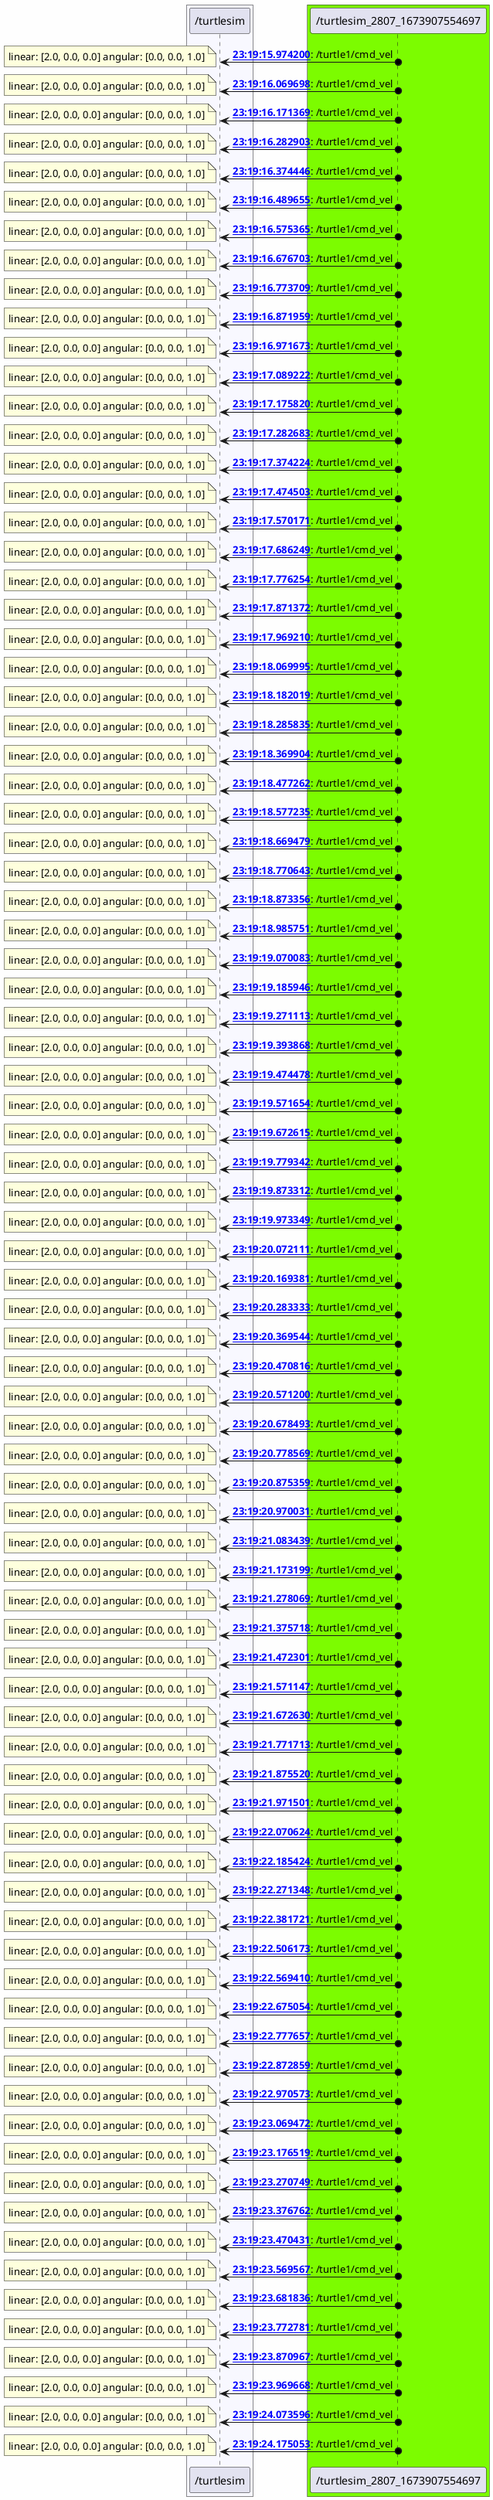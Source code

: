 @startuml

skinparam backgroundColor #FEFEFE

box #GhostWhite
    participant "/turtlesim" as _turtlesim [[../nodes/_turtlesim.html]]
end box
box #LawnGreen
    participant "/turtlesim_2807_1673907554697" as _turtlesim_2807_1673907554697 [[../nodes/_turtlesim_2807_1673907554697.html]]
end box

_turtlesim_2807_1673907554697 o-> _turtlesim : **[[../msgs/0000792_msg.html {message data} 23:19:15.974200]]**: /turtle1/cmd_vel
note left
linear: [2.0, 0.0, 0.0] angular: [0.0, 0.0, 1.0]
end note
_turtlesim_2807_1673907554697 o-> _turtlesim : **[[../msgs/0000806_msg.html {message data} 23:19:16.069698]]**: /turtle1/cmd_vel
note left
linear: [2.0, 0.0, 0.0] angular: [0.0, 0.0, 1.0]
end note
_turtlesim_2807_1673907554697 o-> _turtlesim : **[[../msgs/0000823_msg.html {message data} 23:19:16.171369]]**: /turtle1/cmd_vel
note left
linear: [2.0, 0.0, 0.0] angular: [0.0, 0.0, 1.0]
end note
_turtlesim_2807_1673907554697 o-> _turtlesim : **[[../msgs/0000842_msg.html {message data} 23:19:16.282903]]**: /turtle1/cmd_vel
note left
linear: [2.0, 0.0, 0.0] angular: [0.0, 0.0, 1.0]
end note
_turtlesim_2807_1673907554697 o-> _turtlesim : **[[../msgs/0000853_msg.html {message data} 23:19:16.374446]]**: /turtle1/cmd_vel
note left
linear: [2.0, 0.0, 0.0] angular: [0.0, 0.0, 1.0]
end note
_turtlesim_2807_1673907554697 o-> _turtlesim : **[[../msgs/0000868_msg.html {message data} 23:19:16.489655]]**: /turtle1/cmd_vel
note left
linear: [2.0, 0.0, 0.0] angular: [0.0, 0.0, 1.0]
end note
_turtlesim_2807_1673907554697 o-> _turtlesim : **[[../msgs/0000886_msg.html {message data} 23:19:16.575365]]**: /turtle1/cmd_vel
note left
linear: [2.0, 0.0, 0.0] angular: [0.0, 0.0, 1.0]
end note
_turtlesim_2807_1673907554697 o-> _turtlesim : **[[../msgs/0000896_msg.html {message data} 23:19:16.676703]]**: /turtle1/cmd_vel
note left
linear: [2.0, 0.0, 0.0] angular: [0.0, 0.0, 1.0]
end note
_turtlesim_2807_1673907554697 o-> _turtlesim : **[[../msgs/0000912_msg.html {message data} 23:19:16.773709]]**: /turtle1/cmd_vel
note left
linear: [2.0, 0.0, 0.0] angular: [0.0, 0.0, 1.0]
end note
_turtlesim_2807_1673907554697 o-> _turtlesim : **[[../msgs/0000929_msg.html {message data} 23:19:16.871959]]**: /turtle1/cmd_vel
note left
linear: [2.0, 0.0, 0.0] angular: [0.0, 0.0, 1.0]
end note
_turtlesim_2807_1673907554697 o-> _turtlesim : **[[../msgs/0000945_msg.html {message data} 23:19:16.971673]]**: /turtle1/cmd_vel
note left
linear: [2.0, 0.0, 0.0] angular: [0.0, 0.0, 1.0]
end note
_turtlesim_2807_1673907554697 o-> _turtlesim : **[[../msgs/0000963_msg.html {message data} 23:19:17.089222]]**: /turtle1/cmd_vel
note left
linear: [2.0, 0.0, 0.0] angular: [0.0, 0.0, 1.0]
end note
_turtlesim_2807_1673907554697 o-> _turtlesim : **[[../msgs/0000978_msg.html {message data} 23:19:17.175820]]**: /turtle1/cmd_vel
note left
linear: [2.0, 0.0, 0.0] angular: [0.0, 0.0, 1.0]
end note
_turtlesim_2807_1673907554697 o-> _turtlesim : **[[../msgs/0000992_msg.html {message data} 23:19:17.282683]]**: /turtle1/cmd_vel
note left
linear: [2.0, 0.0, 0.0] angular: [0.0, 0.0, 1.0]
end note
_turtlesim_2807_1673907554697 o-> _turtlesim : **[[../msgs/0001009_msg.html {message data} 23:19:17.374224]]**: /turtle1/cmd_vel
note left
linear: [2.0, 0.0, 0.0] angular: [0.0, 0.0, 1.0]
end note
_turtlesim_2807_1673907554697 o-> _turtlesim : **[[../msgs/0001026_msg.html {message data} 23:19:17.474503]]**: /turtle1/cmd_vel
note left
linear: [2.0, 0.0, 0.0] angular: [0.0, 0.0, 1.0]
end note
_turtlesim_2807_1673907554697 o-> _turtlesim : **[[../msgs/0001039_msg.html {message data} 23:19:17.570171]]**: /turtle1/cmd_vel
note left
linear: [2.0, 0.0, 0.0] angular: [0.0, 0.0, 1.0]
end note
_turtlesim_2807_1673907554697 o-> _turtlesim : **[[../msgs/0001057_msg.html {message data} 23:19:17.686249]]**: /turtle1/cmd_vel
note left
linear: [2.0, 0.0, 0.0] angular: [0.0, 0.0, 1.0]
end note
_turtlesim_2807_1673907554697 o-> _turtlesim : **[[../msgs/0001071_msg.html {message data} 23:19:17.776254]]**: /turtle1/cmd_vel
note left
linear: [2.0, 0.0, 0.0] angular: [0.0, 0.0, 1.0]
end note
_turtlesim_2807_1673907554697 o-> _turtlesim : **[[../msgs/0001086_msg.html {message data} 23:19:17.871372]]**: /turtle1/cmd_vel
note left
linear: [2.0, 0.0, 0.0] angular: [0.0, 0.0, 1.0]
end note
_turtlesim_2807_1673907554697 o-> _turtlesim : **[[../msgs/0001101_msg.html {message data} 23:19:17.969210]]**: /turtle1/cmd_vel
note left
linear: [2.0, 0.0, 0.0] angular: [0.0, 0.0, 1.0]
end note
_turtlesim_2807_1673907554697 o-> _turtlesim : **[[../msgs/0001118_msg.html {message data} 23:19:18.069995]]**: /turtle1/cmd_vel
note left
linear: [2.0, 0.0, 0.0] angular: [0.0, 0.0, 1.0]
end note
_turtlesim_2807_1673907554697 o-> _turtlesim : **[[../msgs/0001132_msg.html {message data} 23:19:18.182019]]**: /turtle1/cmd_vel
note left
linear: [2.0, 0.0, 0.0] angular: [0.0, 0.0, 1.0]
end note
_turtlesim_2807_1673907554697 o-> _turtlesim : **[[../msgs/0001151_msg.html {message data} 23:19:18.285835]]**: /turtle1/cmd_vel
note left
linear: [2.0, 0.0, 0.0] angular: [0.0, 0.0, 1.0]
end note
_turtlesim_2807_1673907554697 o-> _turtlesim : **[[../msgs/0001166_msg.html {message data} 23:19:18.369904]]**: /turtle1/cmd_vel
note left
linear: [2.0, 0.0, 0.0] angular: [0.0, 0.0, 1.0]
end note
_turtlesim_2807_1673907554697 o-> _turtlesim : **[[../msgs/0001182_msg.html {message data} 23:19:18.477262]]**: /turtle1/cmd_vel
note left
linear: [2.0, 0.0, 0.0] angular: [0.0, 0.0, 1.0]
end note
_turtlesim_2807_1673907554697 o-> _turtlesim : **[[../msgs/0001195_msg.html {message data} 23:19:18.577235]]**: /turtle1/cmd_vel
note left
linear: [2.0, 0.0, 0.0] angular: [0.0, 0.0, 1.0]
end note
_turtlesim_2807_1673907554697 o-> _turtlesim : **[[../msgs/0001212_msg.html {message data} 23:19:18.669479]]**: /turtle1/cmd_vel
note left
linear: [2.0, 0.0, 0.0] angular: [0.0, 0.0, 1.0]
end note
_turtlesim_2807_1673907554697 o-> _turtlesim : **[[../msgs/0001228_msg.html {message data} 23:19:18.770643]]**: /turtle1/cmd_vel
note left
linear: [2.0, 0.0, 0.0] angular: [0.0, 0.0, 1.0]
end note
_turtlesim_2807_1673907554697 o-> _turtlesim : **[[../msgs/0001243_msg.html {message data} 23:19:18.873356]]**: /turtle1/cmd_vel
note left
linear: [2.0, 0.0, 0.0] angular: [0.0, 0.0, 1.0]
end note
_turtlesim_2807_1673907554697 o-> _turtlesim : **[[../msgs/0001257_msg.html {message data} 23:19:18.985751]]**: /turtle1/cmd_vel
note left
linear: [2.0, 0.0, 0.0] angular: [0.0, 0.0, 1.0]
end note
_turtlesim_2807_1673907554697 o-> _turtlesim : **[[../msgs/0001276_msg.html {message data} 23:19:19.070083]]**: /turtle1/cmd_vel
note left
linear: [2.0, 0.0, 0.0] angular: [0.0, 0.0, 1.0]
end note
_turtlesim_2807_1673907554697 o-> _turtlesim : **[[../msgs/0001290_msg.html {message data} 23:19:19.185946]]**: /turtle1/cmd_vel
note left
linear: [2.0, 0.0, 0.0] angular: [0.0, 0.0, 1.0]
end note
_turtlesim_2807_1673907554697 o-> _turtlesim : **[[../msgs/0001302_msg.html {message data} 23:19:19.271113]]**: /turtle1/cmd_vel
note left
linear: [2.0, 0.0, 0.0] angular: [0.0, 0.0, 1.0]
end note
_turtlesim_2807_1673907554697 o-> _turtlesim : **[[../msgs/0001321_msg.html {message data} 23:19:19.393868]]**: /turtle1/cmd_vel
note left
linear: [2.0, 0.0, 0.0] angular: [0.0, 0.0, 1.0]
end note
_turtlesim_2807_1673907554697 o-> _turtlesim : **[[../msgs/0001332_msg.html {message data} 23:19:19.474478]]**: /turtle1/cmd_vel
note left
linear: [2.0, 0.0, 0.0] angular: [0.0, 0.0, 1.0]
end note
_turtlesim_2807_1673907554697 o-> _turtlesim : **[[../msgs/0001348_msg.html {message data} 23:19:19.571654]]**: /turtle1/cmd_vel
note left
linear: [2.0, 0.0, 0.0] angular: [0.0, 0.0, 1.0]
end note
_turtlesim_2807_1673907554697 o-> _turtlesim : **[[../msgs/0001362_msg.html {message data} 23:19:19.672615]]**: /turtle1/cmd_vel
note left
linear: [2.0, 0.0, 0.0] angular: [0.0, 0.0, 1.0]
end note
_turtlesim_2807_1673907554697 o-> _turtlesim : **[[../msgs/0001382_msg.html {message data} 23:19:19.779342]]**: /turtle1/cmd_vel
note left
linear: [2.0, 0.0, 0.0] angular: [0.0, 0.0, 1.0]
end note
_turtlesim_2807_1673907554697 o-> _turtlesim : **[[../msgs/0001393_msg.html {message data} 23:19:19.873312]]**: /turtle1/cmd_vel
note left
linear: [2.0, 0.0, 0.0] angular: [0.0, 0.0, 1.0]
end note
_turtlesim_2807_1673907554697 o-> _turtlesim : **[[../msgs/0001410_msg.html {message data} 23:19:19.973349]]**: /turtle1/cmd_vel
note left
linear: [2.0, 0.0, 0.0] angular: [0.0, 0.0, 1.0]
end note
_turtlesim_2807_1673907554697 o-> _turtlesim : **[[../msgs/0001428_msg.html {message data} 23:19:20.072111]]**: /turtle1/cmd_vel
note left
linear: [2.0, 0.0, 0.0] angular: [0.0, 0.0, 1.0]
end note
_turtlesim_2807_1673907554697 o-> _turtlesim : **[[../msgs/0001443_msg.html {message data} 23:19:20.169381]]**: /turtle1/cmd_vel
note left
linear: [2.0, 0.0, 0.0] angular: [0.0, 0.0, 1.0]
end note
_turtlesim_2807_1673907554697 o-> _turtlesim : **[[../msgs/0001458_msg.html {message data} 23:19:20.283333]]**: /turtle1/cmd_vel
note left
linear: [2.0, 0.0, 0.0] angular: [0.0, 0.0, 1.0]
end note
_turtlesim_2807_1673907554697 o-> _turtlesim : **[[../msgs/0001476_msg.html {message data} 23:19:20.369544]]**: /turtle1/cmd_vel
note left
linear: [2.0, 0.0, 0.0] angular: [0.0, 0.0, 1.0]
end note
_turtlesim_2807_1673907554697 o-> _turtlesim : **[[../msgs/0001490_msg.html {message data} 23:19:20.470816]]**: /turtle1/cmd_vel
note left
linear: [2.0, 0.0, 0.0] angular: [0.0, 0.0, 1.0]
end note
_turtlesim_2807_1673907554697 o-> _turtlesim : **[[../msgs/0001507_msg.html {message data} 23:19:20.571200]]**: /turtle1/cmd_vel
note left
linear: [2.0, 0.0, 0.0] angular: [0.0, 0.0, 1.0]
end note
_turtlesim_2807_1673907554697 o-> _turtlesim : **[[../msgs/0001522_msg.html {message data} 23:19:20.678493]]**: /turtle1/cmd_vel
note left
linear: [2.0, 0.0, 0.0] angular: [0.0, 0.0, 1.0]
end note
_turtlesim_2807_1673907554697 o-> _turtlesim : **[[../msgs/0001538_msg.html {message data} 23:19:20.778569]]**: /turtle1/cmd_vel
note left
linear: [2.0, 0.0, 0.0] angular: [0.0, 0.0, 1.0]
end note
_turtlesim_2807_1673907554697 o-> _turtlesim : **[[../msgs/0001552_msg.html {message data} 23:19:20.875359]]**: /turtle1/cmd_vel
note left
linear: [2.0, 0.0, 0.0] angular: [0.0, 0.0, 1.0]
end note
_turtlesim_2807_1673907554697 o-> _turtlesim : **[[../msgs/0001568_msg.html {message data} 23:19:20.970031]]**: /turtle1/cmd_vel
note left
linear: [2.0, 0.0, 0.0] angular: [0.0, 0.0, 1.0]
end note
_turtlesim_2807_1673907554697 o-> _turtlesim : **[[../msgs/0001587_msg.html {message data} 23:19:21.083439]]**: /turtle1/cmd_vel
note left
linear: [2.0, 0.0, 0.0] angular: [0.0, 0.0, 1.0]
end note
_turtlesim_2807_1673907554697 o-> _turtlesim : **[[../msgs/0001603_msg.html {message data} 23:19:21.173199]]**: /turtle1/cmd_vel
note left
linear: [2.0, 0.0, 0.0] angular: [0.0, 0.0, 1.0]
end note
_turtlesim_2807_1673907554697 o-> _turtlesim : **[[../msgs/0001619_msg.html {message data} 23:19:21.278069]]**: /turtle1/cmd_vel
note left
linear: [2.0, 0.0, 0.0] angular: [0.0, 0.0, 1.0]
end note
_turtlesim_2807_1673907554697 o-> _turtlesim : **[[../msgs/0001634_msg.html {message data} 23:19:21.375718]]**: /turtle1/cmd_vel
note left
linear: [2.0, 0.0, 0.0] angular: [0.0, 0.0, 1.0]
end note
_turtlesim_2807_1673907554697 o-> _turtlesim : **[[../msgs/0001651_msg.html {message data} 23:19:21.472301]]**: /turtle1/cmd_vel
note left
linear: [2.0, 0.0, 0.0] angular: [0.0, 0.0, 1.0]
end note
_turtlesim_2807_1673907554697 o-> _turtlesim : **[[../msgs/0001667_msg.html {message data} 23:19:21.571147]]**: /turtle1/cmd_vel
note left
linear: [2.0, 0.0, 0.0] angular: [0.0, 0.0, 1.0]
end note
_turtlesim_2807_1673907554697 o-> _turtlesim : **[[../msgs/0001682_msg.html {message data} 23:19:21.672630]]**: /turtle1/cmd_vel
note left
linear: [2.0, 0.0, 0.0] angular: [0.0, 0.0, 1.0]
end note
_turtlesim_2807_1673907554697 o-> _turtlesim : **[[../msgs/0001696_msg.html {message data} 23:19:21.771713]]**: /turtle1/cmd_vel
note left
linear: [2.0, 0.0, 0.0] angular: [0.0, 0.0, 1.0]
end note
_turtlesim_2807_1673907554697 o-> _turtlesim : **[[../msgs/0001710_msg.html {message data} 23:19:21.875520]]**: /turtle1/cmd_vel
note left
linear: [2.0, 0.0, 0.0] angular: [0.0, 0.0, 1.0]
end note
_turtlesim_2807_1673907554697 o-> _turtlesim : **[[../msgs/0001730_msg.html {message data} 23:19:21.971501]]**: /turtle1/cmd_vel
note left
linear: [2.0, 0.0, 0.0] angular: [0.0, 0.0, 1.0]
end note
_turtlesim_2807_1673907554697 o-> _turtlesim : **[[../msgs/0001746_msg.html {message data} 23:19:22.070624]]**: /turtle1/cmd_vel
note left
linear: [2.0, 0.0, 0.0] angular: [0.0, 0.0, 1.0]
end note
_turtlesim_2807_1673907554697 o-> _turtlesim : **[[../msgs/0001763_msg.html {message data} 23:19:22.185424]]**: /turtle1/cmd_vel
note left
linear: [2.0, 0.0, 0.0] angular: [0.0, 0.0, 1.0]
end note
_turtlesim_2807_1673907554697 o-> _turtlesim : **[[../msgs/0001775_msg.html {message data} 23:19:22.271348]]**: /turtle1/cmd_vel
note left
linear: [2.0, 0.0, 0.0] angular: [0.0, 0.0, 1.0]
end note
_turtlesim_2807_1673907554697 o-> _turtlesim : **[[../msgs/0001791_msg.html {message data} 23:19:22.381721]]**: /turtle1/cmd_vel
note left
linear: [2.0, 0.0, 0.0] angular: [0.0, 0.0, 1.0]
end note
_turtlesim_2807_1673907554697 o-> _turtlesim : **[[../msgs/0001810_msg.html {message data} 23:19:22.506173]]**: /turtle1/cmd_vel
note left
linear: [2.0, 0.0, 0.0] angular: [0.0, 0.0, 1.0]
end note
_turtlesim_2807_1673907554697 o-> _turtlesim : **[[../msgs/0001821_msg.html {message data} 23:19:22.569410]]**: /turtle1/cmd_vel
note left
linear: [2.0, 0.0, 0.0] angular: [0.0, 0.0, 1.0]
end note
_turtlesim_2807_1673907554697 o-> _turtlesim : **[[../msgs/0001838_msg.html {message data} 23:19:22.675054]]**: /turtle1/cmd_vel
note left
linear: [2.0, 0.0, 0.0] angular: [0.0, 0.0, 1.0]
end note
_turtlesim_2807_1673907554697 o-> _turtlesim : **[[../msgs/0001853_msg.html {message data} 23:19:22.777657]]**: /turtle1/cmd_vel
note left
linear: [2.0, 0.0, 0.0] angular: [0.0, 0.0, 1.0]
end note
_turtlesim_2807_1673907554697 o-> _turtlesim : **[[../msgs/0001866_msg.html {message data} 23:19:22.872859]]**: /turtle1/cmd_vel
note left
linear: [2.0, 0.0, 0.0] angular: [0.0, 0.0, 1.0]
end note
_turtlesim_2807_1673907554697 o-> _turtlesim : **[[../msgs/0001881_msg.html {message data} 23:19:22.970573]]**: /turtle1/cmd_vel
note left
linear: [2.0, 0.0, 0.0] angular: [0.0, 0.0, 1.0]
end note
_turtlesim_2807_1673907554697 o-> _turtlesim : **[[../msgs/0001898_msg.html {message data} 23:19:23.069472]]**: /turtle1/cmd_vel
note left
linear: [2.0, 0.0, 0.0] angular: [0.0, 0.0, 1.0]
end note
_turtlesim_2807_1673907554697 o-> _turtlesim : **[[../msgs/0001915_msg.html {message data} 23:19:23.176519]]**: /turtle1/cmd_vel
note left
linear: [2.0, 0.0, 0.0] angular: [0.0, 0.0, 1.0]
end note
_turtlesim_2807_1673907554697 o-> _turtlesim : **[[../msgs/0001932_msg.html {message data} 23:19:23.270749]]**: /turtle1/cmd_vel
note left
linear: [2.0, 0.0, 0.0] angular: [0.0, 0.0, 1.0]
end note
_turtlesim_2807_1673907554697 o-> _turtlesim : **[[../msgs/0001947_msg.html {message data} 23:19:23.376762]]**: /turtle1/cmd_vel
note left
linear: [2.0, 0.0, 0.0] angular: [0.0, 0.0, 1.0]
end note
_turtlesim_2807_1673907554697 o-> _turtlesim : **[[../msgs/0001963_msg.html {message data} 23:19:23.470431]]**: /turtle1/cmd_vel
note left
linear: [2.0, 0.0, 0.0] angular: [0.0, 0.0, 1.0]
end note
_turtlesim_2807_1673907554697 o-> _turtlesim : **[[../msgs/0001981_msg.html {message data} 23:19:23.569567]]**: /turtle1/cmd_vel
note left
linear: [2.0, 0.0, 0.0] angular: [0.0, 0.0, 1.0]
end note
_turtlesim_2807_1673907554697 o-> _turtlesim : **[[../msgs/0001995_msg.html {message data} 23:19:23.681836]]**: /turtle1/cmd_vel
note left
linear: [2.0, 0.0, 0.0] angular: [0.0, 0.0, 1.0]
end note
_turtlesim_2807_1673907554697 o-> _turtlesim : **[[../msgs/0002011_msg.html {message data} 23:19:23.772781]]**: /turtle1/cmd_vel
note left
linear: [2.0, 0.0, 0.0] angular: [0.0, 0.0, 1.0]
end note
_turtlesim_2807_1673907554697 o-> _turtlesim : **[[../msgs/0002027_msg.html {message data} 23:19:23.870967]]**: /turtle1/cmd_vel
note left
linear: [2.0, 0.0, 0.0] angular: [0.0, 0.0, 1.0]
end note
_turtlesim_2807_1673907554697 o-> _turtlesim : **[[../msgs/0002042_msg.html {message data} 23:19:23.969668]]**: /turtle1/cmd_vel
note left
linear: [2.0, 0.0, 0.0] angular: [0.0, 0.0, 1.0]
end note
_turtlesim_2807_1673907554697 o-> _turtlesim : **[[../msgs/0002059_msg.html {message data} 23:19:24.073596]]**: /turtle1/cmd_vel
note left
linear: [2.0, 0.0, 0.0] angular: [0.0, 0.0, 1.0]
end note
_turtlesim_2807_1673907554697 o-> _turtlesim : **[[../msgs/0002078_msg.html {message data} 23:19:24.175053]]**: /turtle1/cmd_vel
note left
linear: [2.0, 0.0, 0.0] angular: [0.0, 0.0, 1.0]
end note

@enduml
